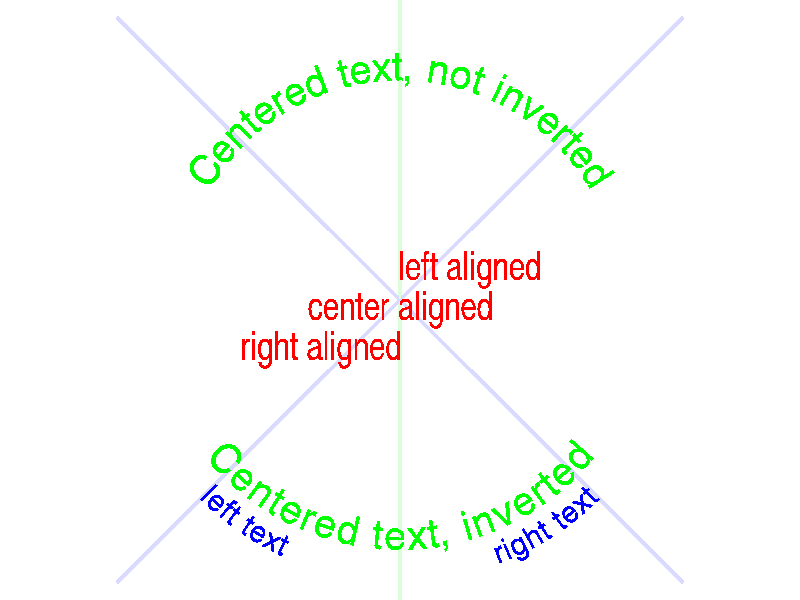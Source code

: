 //	Persistence of Vision Raytracer Version 3.5 Scene Description File
//	File: circletext.pov
//	Author: Ron Parker
//	Description:
// A demonstration of the Circle_Text(), Align_Object(), and Center_Object macros.
//
// -w320 -h240
// -w800 -h600 +a0.3
//
//*******************************************

#include "shapes.inc"

camera {location -3*z look_at 0}
light_source {-20*z rgb 1 shadowless}

background {rgb 1}

cylinder {<0,-2,.01>,<0,2,.01>,.01 pigment {color rgb<.7,1,.7>}}
cylinder {<0,-2,.01>,<0,2,.01>,.01 pigment {color rgb<.7,.7,1>} rotate 45*z}
cylinder {<0,-2,.01>,<0,2,.01>,.01 pigment {color rgb<.7,.7,1>} rotate -45*z}

object {
	Circle_Text(
		"cyrvetic.ttf",
		"Centered text, not inverted",
		.2, 0.0, .01, 1.1, false, Align_Center, 90
	)
	pigment {color green 1}
}

object {
	Circle_Text(
		"cyrvetic.ttf",
		"Centered text, inverted",
		.2, 0.0, .01, 1.1, true, Align_Center, -90
	)
	pigment {color green 1}
}

object {
	Circle_Text(
		"cyrvetic.ttf",
		"left text",
		.15, 0.0, .01, 1.3, true, Align_Left, -135
	)
	pigment {color blue 1}
}

object {
	Circle_Text(
		"cyrvetic.ttf",
		"right text",
		.15, 0.0, .01, 1.3, true, Align_Right, -45
	)
	pigment {color blue 1}
}

object {
	Align_Object(text {ttf "cyrvetic.ttf", "left aligned", .01, 0}, -x, 0)
	scale <.15,.2,1>
	translate .1*y
	pigment {color red 1}
}

object {
	Center_Object(text {ttf "cyrvetic.ttf", "center aligned", .01, 0}, x)
	scale <.15,.2,1>
	translate -.1*y
	pigment {color red 1}
}

object {
	Align_Object(text {ttf "cyrvetic.ttf", "right aligned", .01, 0}, x, 0)
	scale <.15,.2,1>
	translate -.3*y
	pigment {color red 1}
}
